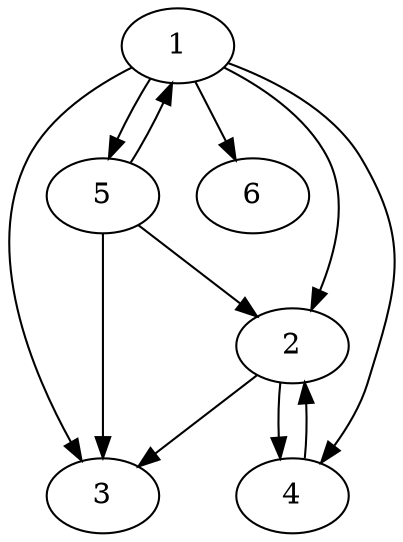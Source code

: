 strict digraph myGraph {
1 -> 2
1 -> 3
1 -> 6
1 -> 5
1 -> 4
2 -> 3
2 -> 4
4 -> 2
5 -> 3
5 -> 2
5 -> 1
}